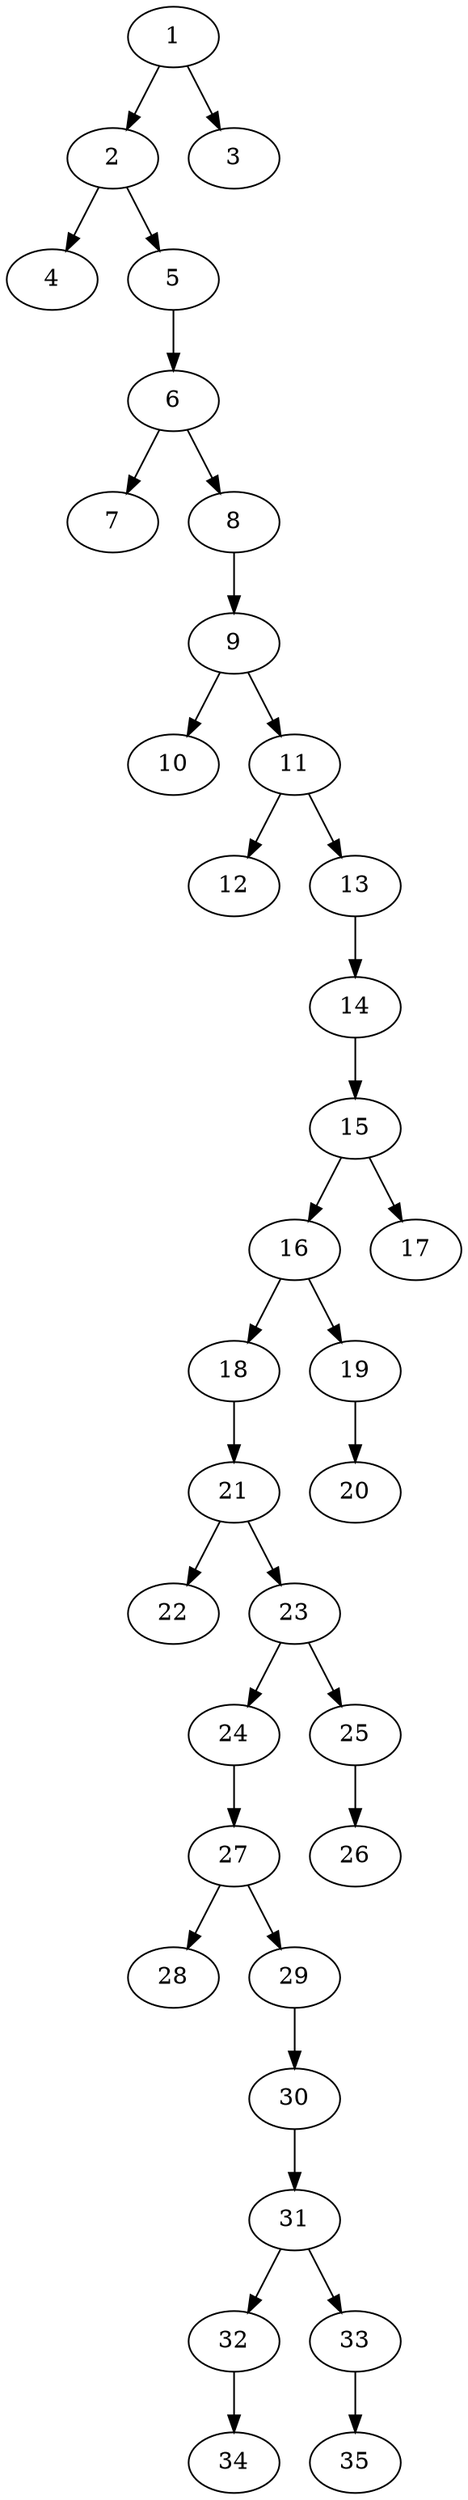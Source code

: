 // DAG automatically generated by daggen at Thu Oct  3 14:05:37 2019
// ./daggen --dot -n 35 --ccr 0.4 --fat 0.3 --regular 0.5 --density 0.5 --mindata 5242880 --maxdata 52428800 
digraph G {
  1 [size="49379840", alpha="0.15", expect_size="19751936"] 
  1 -> 2 [size ="19751936"]
  1 -> 3 [size ="19751936"]
  2 [size="119956480", alpha="0.15", expect_size="47982592"] 
  2 -> 4 [size ="47982592"]
  2 -> 5 [size ="47982592"]
  3 [size="115046400", alpha="0.09", expect_size="46018560"] 
  4 [size="23856640", alpha="0.05", expect_size="9542656"] 
  5 [size="83760640", alpha="0.01", expect_size="33504256"] 
  5 -> 6 [size ="33504256"]
  6 [size="17269760", alpha="0.13", expect_size="6907904"] 
  6 -> 7 [size ="6907904"]
  6 -> 8 [size ="6907904"]
  7 [size="49512960", alpha="0.09", expect_size="19805184"] 
  8 [size="114903040", alpha="0.00", expect_size="45961216"] 
  8 -> 9 [size ="45961216"]
  9 [size="96115200", alpha="0.14", expect_size="38446080"] 
  9 -> 10 [size ="38446080"]
  9 -> 11 [size ="38446080"]
  10 [size="18429440", alpha="0.06", expect_size="7371776"] 
  11 [size="130841600", alpha="0.16", expect_size="52336640"] 
  11 -> 12 [size ="52336640"]
  11 -> 13 [size ="52336640"]
  12 [size="104110080", alpha="0.07", expect_size="41644032"] 
  13 [size="75550720", alpha="0.10", expect_size="30220288"] 
  13 -> 14 [size ="30220288"]
  14 [size="126947840", alpha="0.01", expect_size="50779136"] 
  14 -> 15 [size ="50779136"]
  15 [size="36431360", alpha="0.17", expect_size="14572544"] 
  15 -> 16 [size ="14572544"]
  15 -> 17 [size ="14572544"]
  16 [size="39406080", alpha="0.08", expect_size="15762432"] 
  16 -> 18 [size ="15762432"]
  16 -> 19 [size ="15762432"]
  17 [size="116231680", alpha="0.07", expect_size="46492672"] 
  18 [size="52981760", alpha="0.03", expect_size="21192704"] 
  18 -> 21 [size ="21192704"]
  19 [size="55413760", alpha="0.16", expect_size="22165504"] 
  19 -> 20 [size ="22165504"]
  20 [size="18117120", alpha="0.15", expect_size="7246848"] 
  21 [size="55590400", alpha="0.01", expect_size="22236160"] 
  21 -> 22 [size ="22236160"]
  21 -> 23 [size ="22236160"]
  22 [size="30796800", alpha="0.04", expect_size="12318720"] 
  23 [size="70282240", alpha="0.05", expect_size="28112896"] 
  23 -> 24 [size ="28112896"]
  23 -> 25 [size ="28112896"]
  24 [size="129054720", alpha="0.08", expect_size="51621888"] 
  24 -> 27 [size ="51621888"]
  25 [size="17177600", alpha="0.02", expect_size="6871040"] 
  25 -> 26 [size ="6871040"]
  26 [size="115819520", alpha="0.18", expect_size="46327808"] 
  27 [size="46446080", alpha="0.19", expect_size="18578432"] 
  27 -> 28 [size ="18578432"]
  27 -> 29 [size ="18578432"]
  28 [size="89387520", alpha="0.18", expect_size="35755008"] 
  29 [size="105646080", alpha="0.11", expect_size="42258432"] 
  29 -> 30 [size ="42258432"]
  30 [size="83509760", alpha="0.04", expect_size="33403904"] 
  30 -> 31 [size ="33403904"]
  31 [size="56847360", alpha="0.18", expect_size="22738944"] 
  31 -> 32 [size ="22738944"]
  31 -> 33 [size ="22738944"]
  32 [size="61939200", alpha="0.07", expect_size="24775680"] 
  32 -> 34 [size ="24775680"]
  33 [size="87664640", alpha="0.07", expect_size="35065856"] 
  33 -> 35 [size ="35065856"]
  34 [size="118003200", alpha="0.06", expect_size="47201280"] 
  35 [size="45739520", alpha="0.09", expect_size="18295808"] 
}
